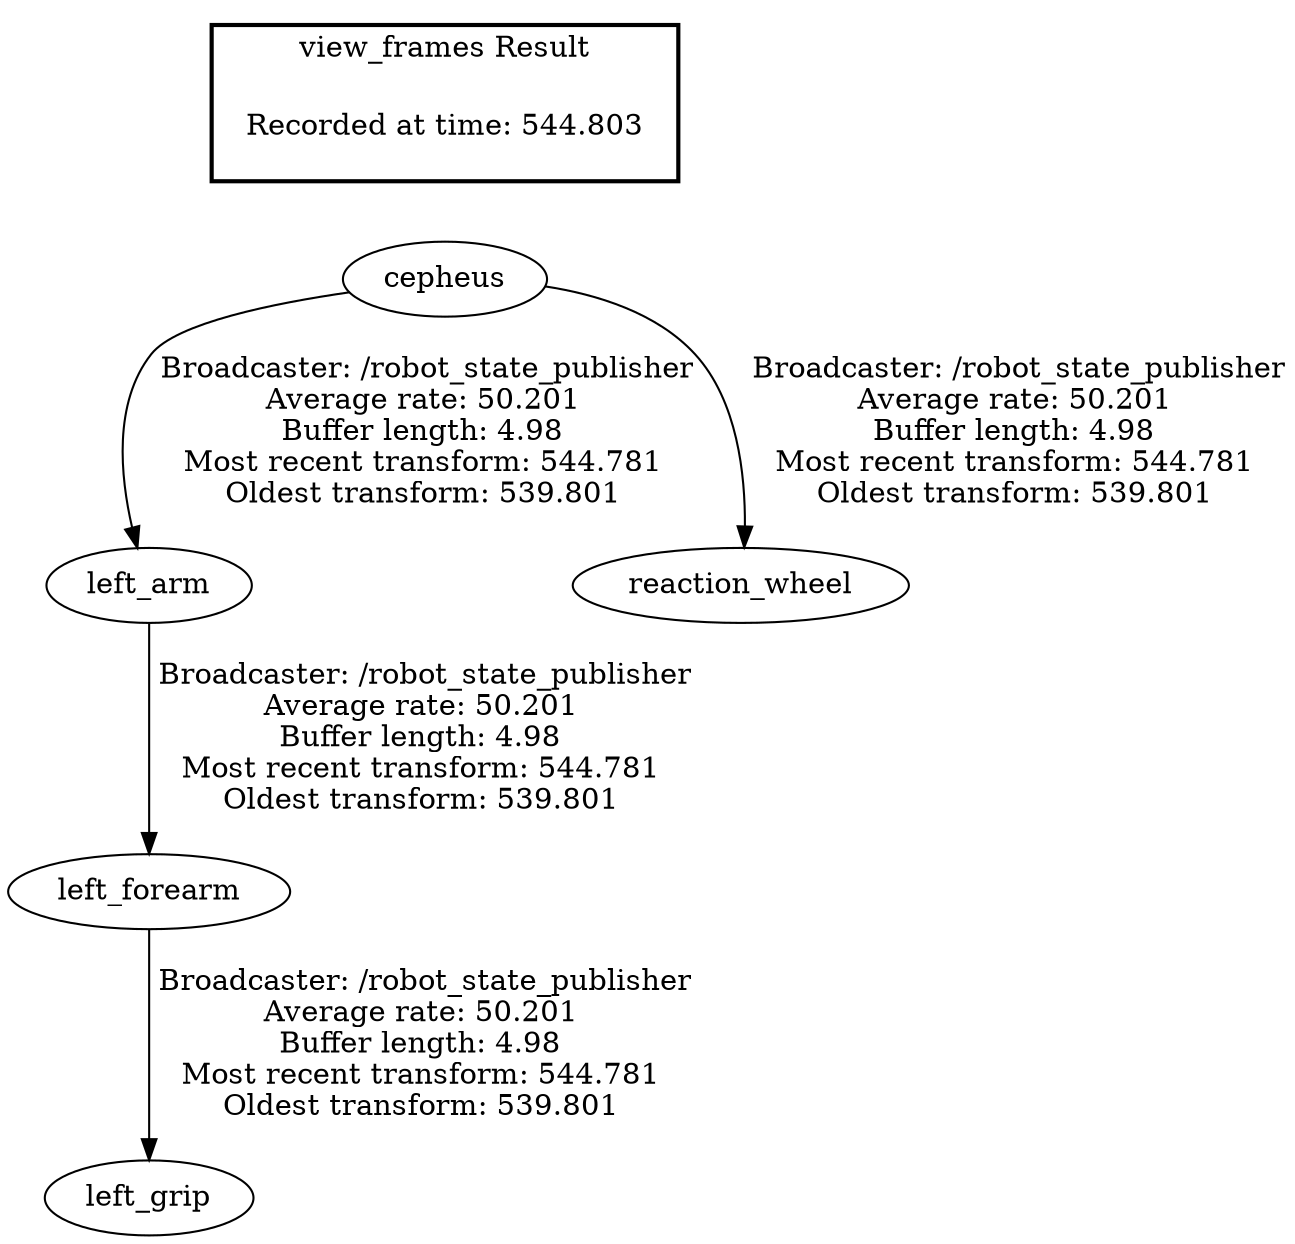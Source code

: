 digraph G {
"left_arm" -> "left_forearm"[label=" Broadcaster: /robot_state_publisher\nAverage rate: 50.201\nBuffer length: 4.98\nMost recent transform: 544.781\nOldest transform: 539.801\n"];
"cepheus" -> "left_arm"[label=" Broadcaster: /robot_state_publisher\nAverage rate: 50.201\nBuffer length: 4.98\nMost recent transform: 544.781\nOldest transform: 539.801\n"];
"left_forearm" -> "left_grip"[label=" Broadcaster: /robot_state_publisher\nAverage rate: 50.201\nBuffer length: 4.98\nMost recent transform: 544.781\nOldest transform: 539.801\n"];
"cepheus" -> "reaction_wheel"[label=" Broadcaster: /robot_state_publisher\nAverage rate: 50.201\nBuffer length: 4.98\nMost recent transform: 544.781\nOldest transform: 539.801\n"];
edge [style=invis];
 subgraph cluster_legend { style=bold; color=black; label ="view_frames Result";
"Recorded at time: 544.803"[ shape=plaintext ] ;
}->"cepheus";
}